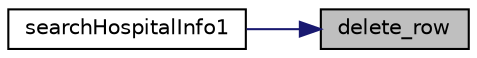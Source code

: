 digraph "delete_row"
{
 // LATEX_PDF_SIZE
  edge [fontname="Helvetica",fontsize="10",labelfontname="Helvetica",labelfontsize="10"];
  node [fontname="Helvetica",fontsize="10",shape=record];
  rankdir="RL";
  Node1 [label="delete_row",height=0.2,width=0.4,color="black", fillcolor="grey75", style="filled", fontcolor="black",tooltip="delete all rows of table."];
  Node1 -> Node2 [dir="back",color="midnightblue",fontsize="10",style="solid",fontname="Helvetica"];
  Node2 [label="searchHospitalInfo1",height=0.2,width=0.4,color="black", fillcolor="white", style="filled",URL="$hospital__doxygen_8c.html#a95233dae4a57ef8ec56ac54c5afb8da5",tooltip="search the hospital information you want."];
}
